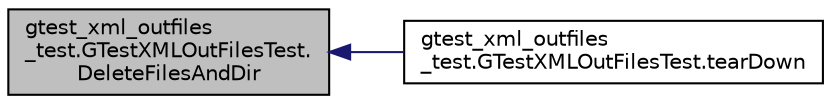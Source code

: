 digraph "gtest_xml_outfiles_test.GTestXMLOutFilesTest.DeleteFilesAndDir"
{
  edge [fontname="Helvetica",fontsize="10",labelfontname="Helvetica",labelfontsize="10"];
  node [fontname="Helvetica",fontsize="10",shape=record];
  rankdir="LR";
  Node14 [label="gtest_xml_outfiles\l_test.GTestXMLOutFilesTest.\lDeleteFilesAndDir",height=0.2,width=0.4,color="black", fillcolor="grey75", style="filled", fontcolor="black"];
  Node14 -> Node15 [dir="back",color="midnightblue",fontsize="10",style="solid",fontname="Helvetica"];
  Node15 [label="gtest_xml_outfiles\l_test.GTestXMLOutFilesTest.tearDown",height=0.2,width=0.4,color="black", fillcolor="white", style="filled",URL="$d0/d8d/classgtest__xml__outfiles__test_1_1_g_test_x_m_l_out_files_test.html#a49d1d410370ba8a3cfcc281eaadb5706"];
}
